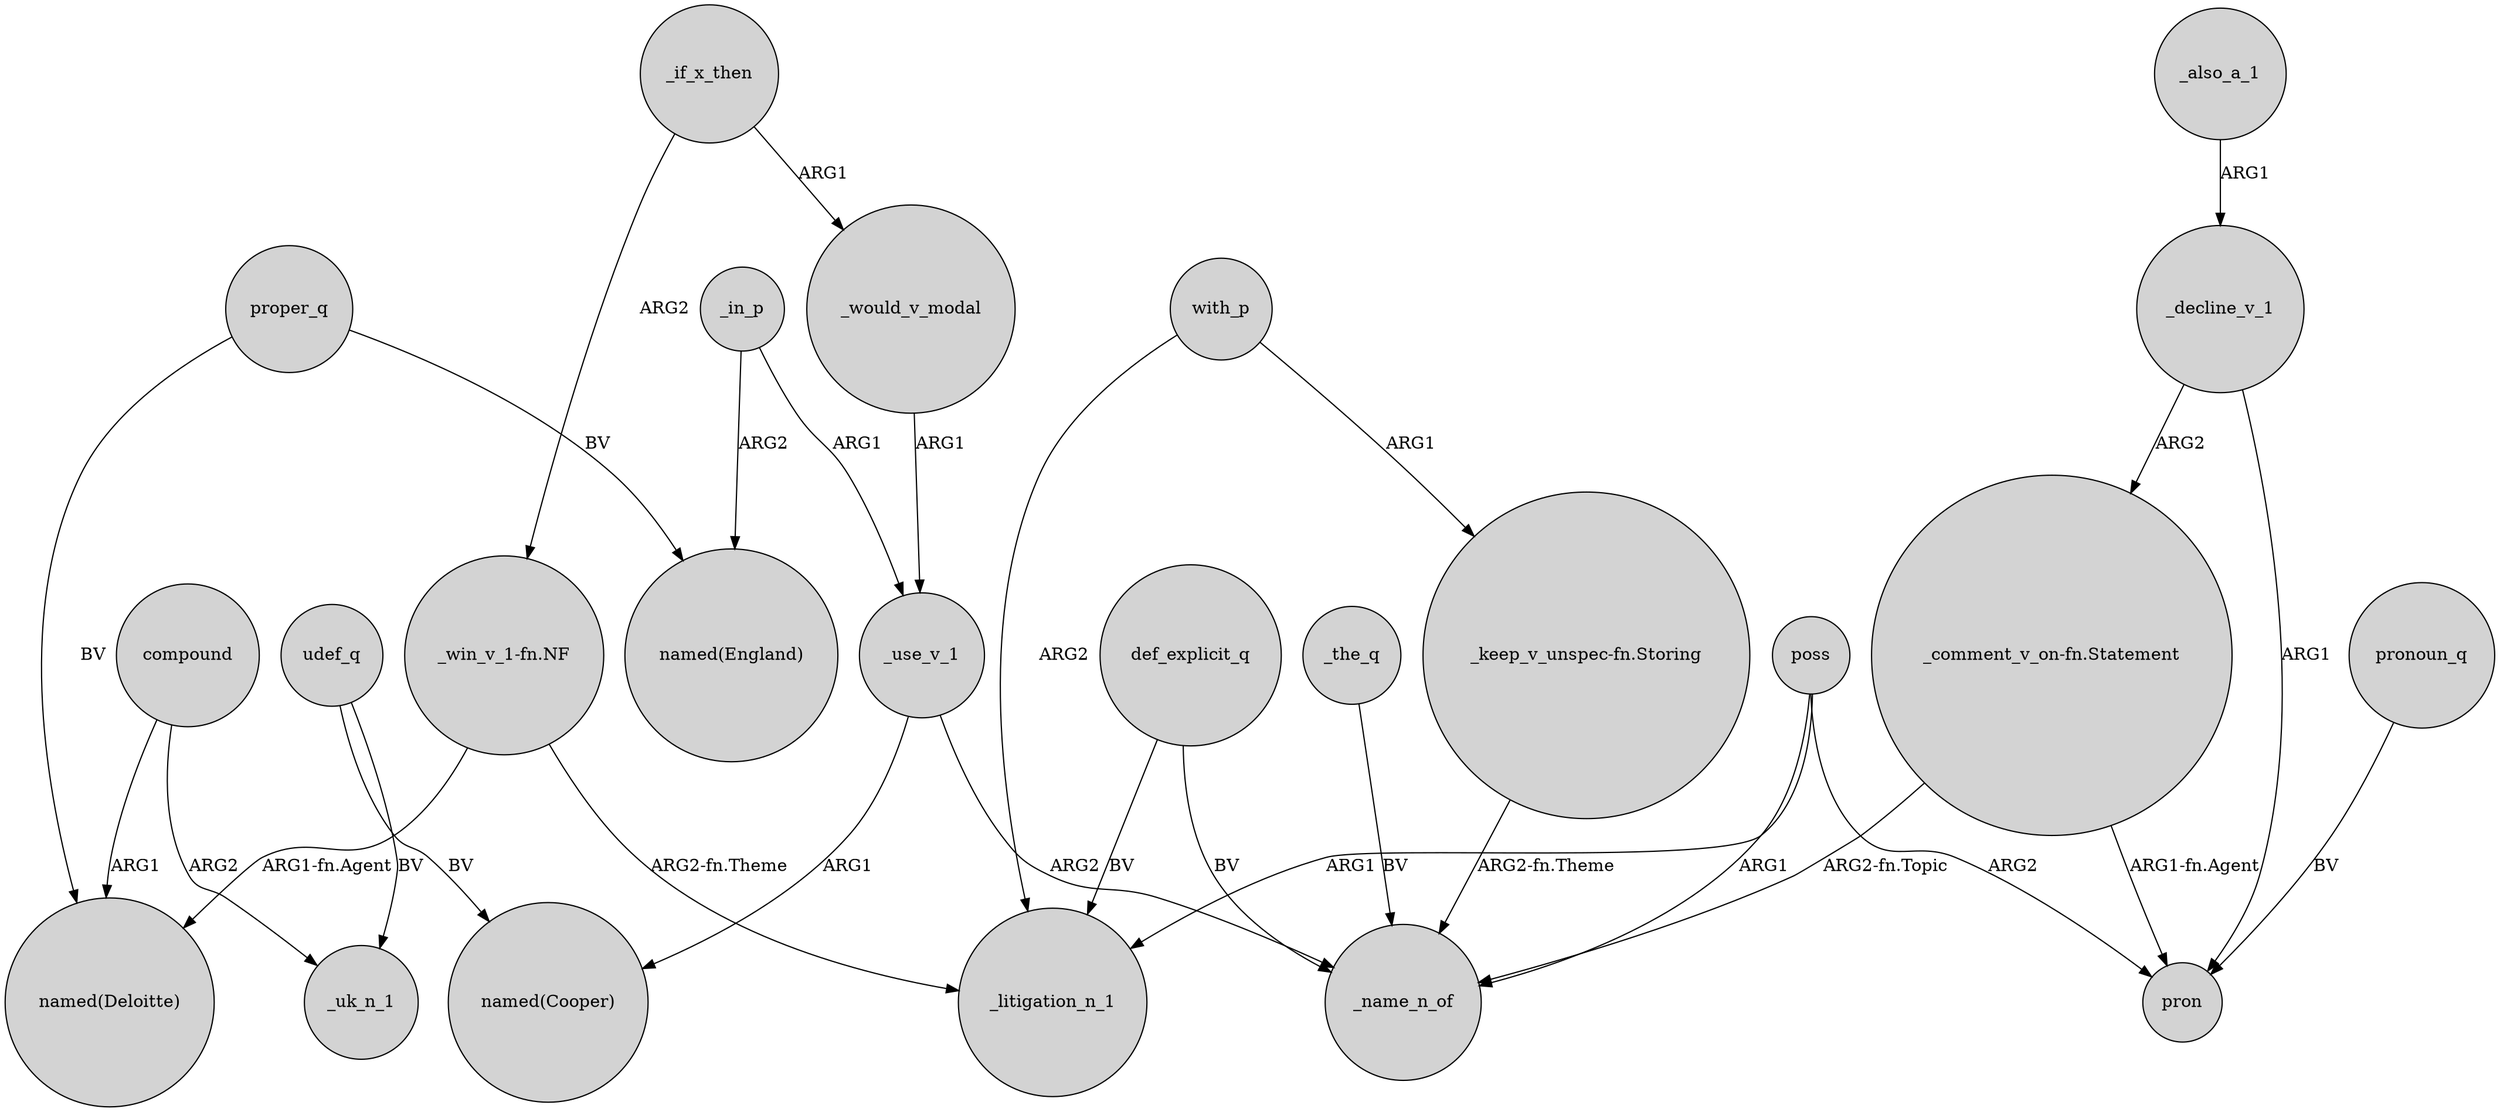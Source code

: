 digraph {
	node [shape=circle style=filled]
	_in_p -> _use_v_1 [label=ARG1]
	_decline_v_1 -> pron [label=ARG1]
	proper_q -> "named(Deloitte)" [label=BV]
	def_explicit_q -> _litigation_n_1 [label=BV]
	poss -> pron [label=ARG2]
	_in_p -> "named(England)" [label=ARG2]
	_would_v_modal -> _use_v_1 [label=ARG1]
	_also_a_1 -> _decline_v_1 [label=ARG1]
	proper_q -> "named(England)" [label=BV]
	_use_v_1 -> "named(Cooper)" [label=ARG1]
	_decline_v_1 -> "_comment_v_on-fn.Statement" [label=ARG2]
	pronoun_q -> pron [label=BV]
	"_comment_v_on-fn.Statement" -> _name_n_of [label="ARG2-fn.Topic"]
	udef_q -> "named(Cooper)" [label=BV]
	compound -> _uk_n_1 [label=ARG2]
	with_p -> "_keep_v_unspec-fn.Storing" [label=ARG1]
	with_p -> _litigation_n_1 [label=ARG2]
	poss -> _litigation_n_1 [label=ARG1]
	"_win_v_1-fn.NF" -> "named(Deloitte)" [label="ARG1-fn.Agent"]
	poss -> _name_n_of [label=ARG1]
	_use_v_1 -> _name_n_of [label=ARG2]
	_if_x_then -> "_win_v_1-fn.NF" [label=ARG2]
	"_win_v_1-fn.NF" -> _litigation_n_1 [label="ARG2-fn.Theme"]
	_if_x_then -> _would_v_modal [label=ARG1]
	"_comment_v_on-fn.Statement" -> pron [label="ARG1-fn.Agent"]
	_the_q -> _name_n_of [label=BV]
	compound -> "named(Deloitte)" [label=ARG1]
	udef_q -> _uk_n_1 [label=BV]
	"_keep_v_unspec-fn.Storing" -> _name_n_of [label="ARG2-fn.Theme"]
	def_explicit_q -> _name_n_of [label=BV]
}
